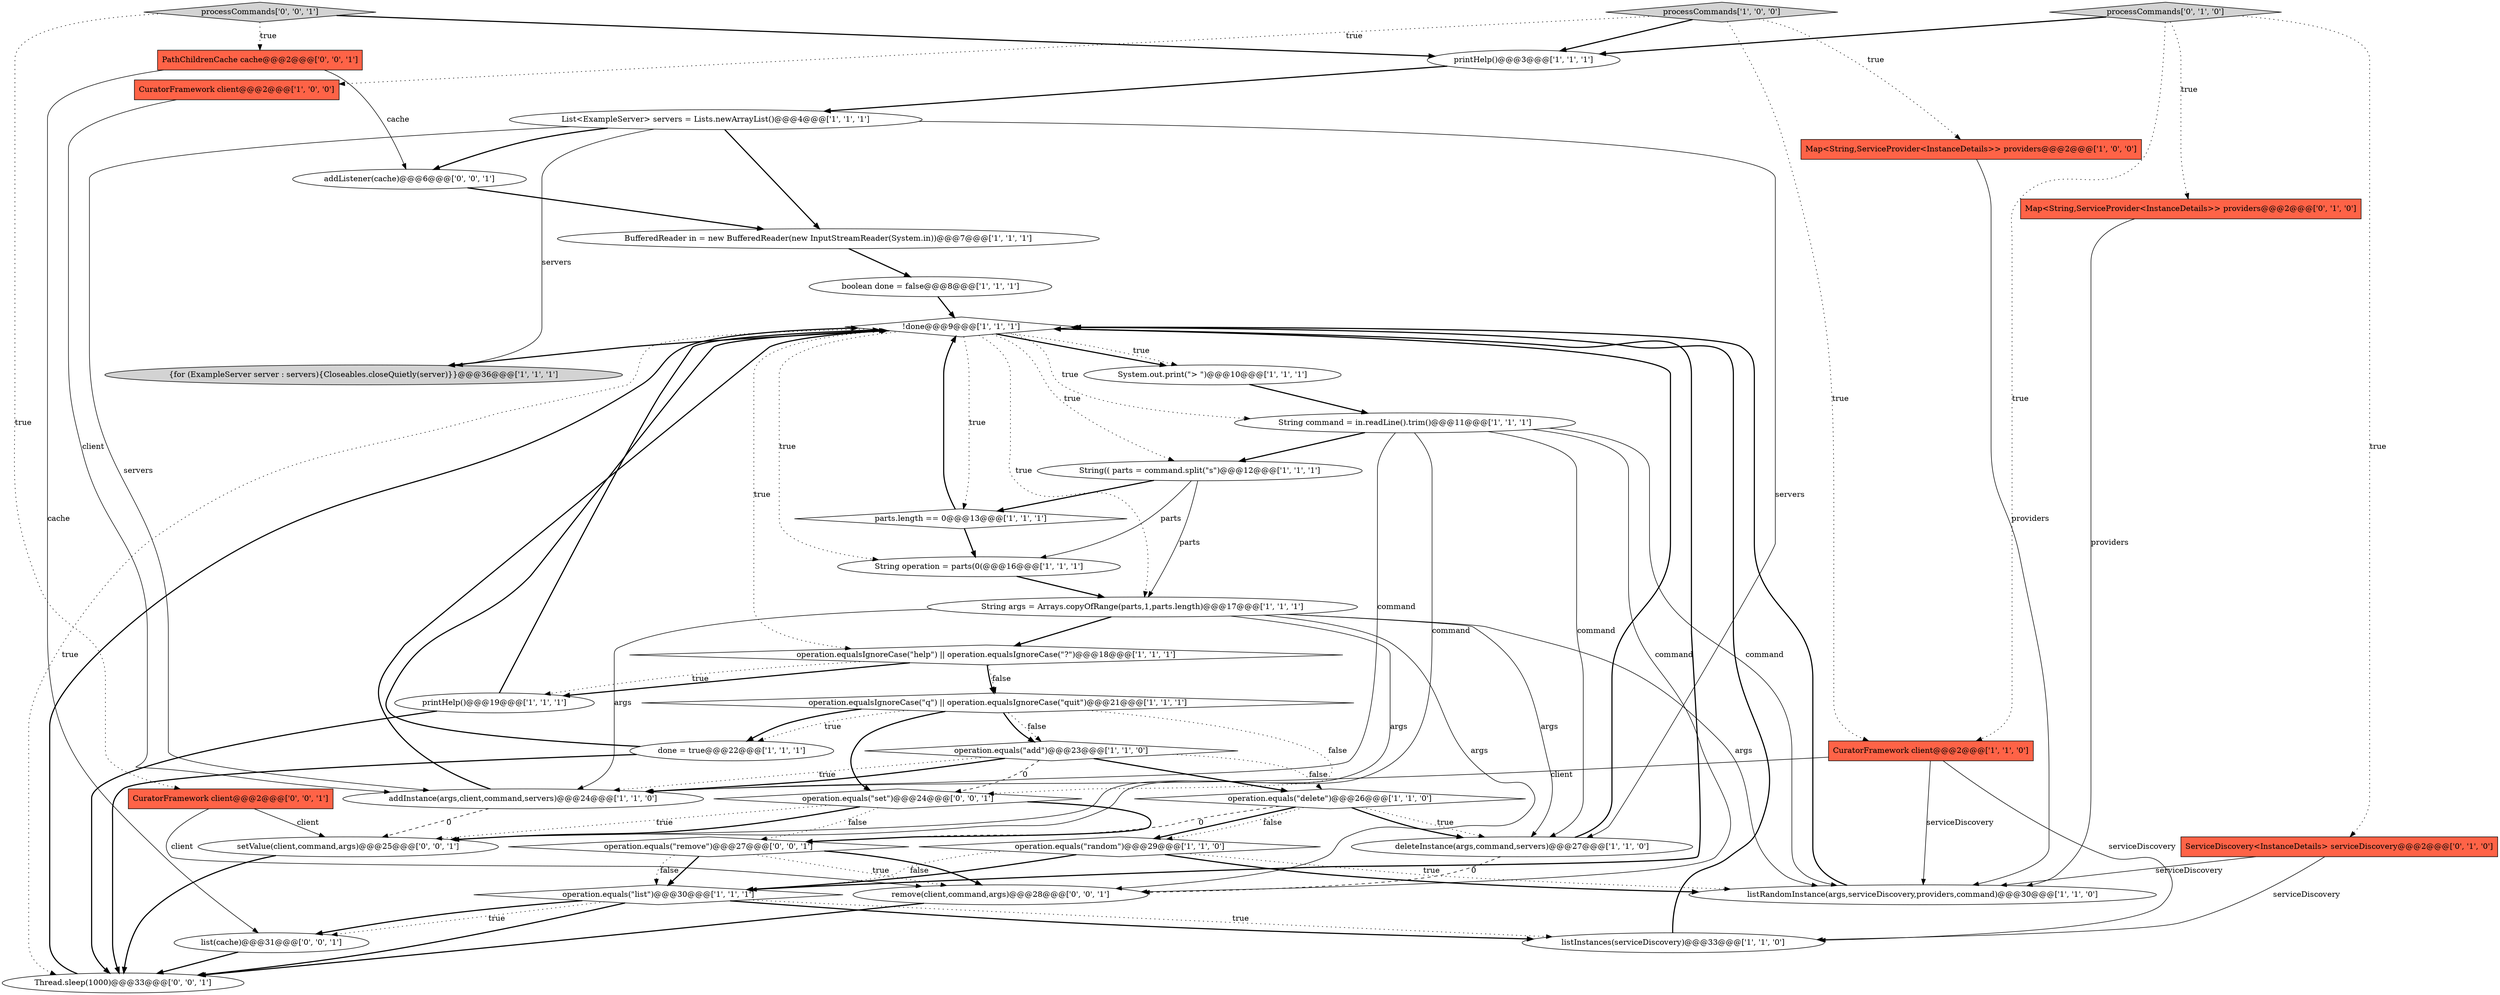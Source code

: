 digraph {
37 [style = filled, label = "PathChildrenCache cache@@@2@@@['0', '0', '1']", fillcolor = tomato, shape = box image = "AAA0AAABBB3BBB"];
10 [style = filled, label = "operation.equalsIgnoreCase(\"q\") || operation.equalsIgnoreCase(\"quit\")@@@21@@@['1', '1', '1']", fillcolor = white, shape = diamond image = "AAA0AAABBB1BBB"];
25 [style = filled, label = "List<ExampleServer> servers = Lists.newArrayList()@@@4@@@['1', '1', '1']", fillcolor = white, shape = ellipse image = "AAA0AAABBB1BBB"];
3 [style = filled, label = "CuratorFramework client@@@2@@@['1', '0', '0']", fillcolor = tomato, shape = box image = "AAA0AAABBB1BBB"];
1 [style = filled, label = "!done@@@9@@@['1', '1', '1']", fillcolor = white, shape = diamond image = "AAA0AAABBB1BBB"];
7 [style = filled, label = "addInstance(args,client,command,servers)@@@24@@@['1', '1', '0']", fillcolor = white, shape = ellipse image = "AAA0AAABBB1BBB"];
36 [style = filled, label = "addListener(cache)@@@6@@@['0', '0', '1']", fillcolor = white, shape = ellipse image = "AAA0AAABBB3BBB"];
18 [style = filled, label = "Map<String,ServiceProvider<InstanceDetails>> providers@@@2@@@['1', '0', '0']", fillcolor = tomato, shape = box image = "AAA0AAABBB1BBB"];
35 [style = filled, label = "remove(client,command,args)@@@28@@@['0', '0', '1']", fillcolor = white, shape = ellipse image = "AAA0AAABBB3BBB"];
24 [style = filled, label = "listInstances(serviceDiscovery)@@@33@@@['1', '1', '0']", fillcolor = white, shape = ellipse image = "AAA0AAABBB1BBB"];
6 [style = filled, label = "operation.equals(\"add\")@@@23@@@['1', '1', '0']", fillcolor = white, shape = diamond image = "AAA0AAABBB1BBB"];
33 [style = filled, label = "setValue(client,command,args)@@@25@@@['0', '0', '1']", fillcolor = white, shape = ellipse image = "AAA0AAABBB3BBB"];
34 [style = filled, label = "operation.equals(\"set\")@@@24@@@['0', '0', '1']", fillcolor = white, shape = diamond image = "AAA0AAABBB3BBB"];
14 [style = filled, label = "String operation = parts(0(@@@16@@@['1', '1', '1']", fillcolor = white, shape = ellipse image = "AAA0AAABBB1BBB"];
30 [style = filled, label = "ServiceDiscovery<InstanceDetails> serviceDiscovery@@@2@@@['0', '1', '0']", fillcolor = tomato, shape = box image = "AAA0AAABBB2BBB"];
15 [style = filled, label = "deleteInstance(args,command,servers)@@@27@@@['1', '1', '0']", fillcolor = white, shape = ellipse image = "AAA0AAABBB1BBB"];
2 [style = filled, label = "boolean done = false@@@8@@@['1', '1', '1']", fillcolor = white, shape = ellipse image = "AAA0AAABBB1BBB"];
12 [style = filled, label = "String command = in.readLine().trim()@@@11@@@['1', '1', '1']", fillcolor = white, shape = ellipse image = "AAA0AAABBB1BBB"];
11 [style = filled, label = "String args = Arrays.copyOfRange(parts,1,parts.length)@@@17@@@['1', '1', '1']", fillcolor = white, shape = ellipse image = "AAA0AAABBB1BBB"];
9 [style = filled, label = "printHelp()@@@3@@@['1', '1', '1']", fillcolor = white, shape = ellipse image = "AAA0AAABBB1BBB"];
21 [style = filled, label = "BufferedReader in = new BufferedReader(new InputStreamReader(System.in))@@@7@@@['1', '1', '1']", fillcolor = white, shape = ellipse image = "AAA0AAABBB1BBB"];
22 [style = filled, label = "operation.equalsIgnoreCase(\"help\") || operation.equalsIgnoreCase(\"?\")@@@18@@@['1', '1', '1']", fillcolor = white, shape = diamond image = "AAA0AAABBB1BBB"];
38 [style = filled, label = "list(cache)@@@31@@@['0', '0', '1']", fillcolor = white, shape = ellipse image = "AAA0AAABBB3BBB"];
32 [style = filled, label = "CuratorFramework client@@@2@@@['0', '0', '1']", fillcolor = tomato, shape = box image = "AAA0AAABBB3BBB"];
16 [style = filled, label = "System.out.print(\"> \")@@@10@@@['1', '1', '1']", fillcolor = white, shape = ellipse image = "AAA0AAABBB1BBB"];
20 [style = filled, label = "{for (ExampleServer server : servers){Closeables.closeQuietly(server)}}@@@36@@@['1', '1', '1']", fillcolor = lightgray, shape = ellipse image = "AAA0AAABBB1BBB"];
26 [style = filled, label = "printHelp()@@@19@@@['1', '1', '1']", fillcolor = white, shape = ellipse image = "AAA0AAABBB1BBB"];
31 [style = filled, label = "operation.equals(\"remove\")@@@27@@@['0', '0', '1']", fillcolor = white, shape = diamond image = "AAA0AAABBB3BBB"];
5 [style = filled, label = "parts.length == 0@@@13@@@['1', '1', '1']", fillcolor = white, shape = diamond image = "AAA0AAABBB1BBB"];
8 [style = filled, label = "done = true@@@22@@@['1', '1', '1']", fillcolor = white, shape = ellipse image = "AAA0AAABBB1BBB"];
4 [style = filled, label = "listRandomInstance(args,serviceDiscovery,providers,command)@@@30@@@['1', '1', '0']", fillcolor = white, shape = ellipse image = "AAA0AAABBB1BBB"];
23 [style = filled, label = "processCommands['1', '0', '0']", fillcolor = lightgray, shape = diamond image = "AAA0AAABBB1BBB"];
0 [style = filled, label = "operation.equals(\"random\")@@@29@@@['1', '1', '0']", fillcolor = white, shape = diamond image = "AAA0AAABBB1BBB"];
28 [style = filled, label = "Map<String,ServiceProvider<InstanceDetails>> providers@@@2@@@['0', '1', '0']", fillcolor = tomato, shape = box image = "AAA0AAABBB2BBB"];
29 [style = filled, label = "processCommands['0', '1', '0']", fillcolor = lightgray, shape = diamond image = "AAA0AAABBB2BBB"];
40 [style = filled, label = "Thread.sleep(1000)@@@33@@@['0', '0', '1']", fillcolor = white, shape = ellipse image = "AAA0AAABBB3BBB"];
39 [style = filled, label = "processCommands['0', '0', '1']", fillcolor = lightgray, shape = diamond image = "AAA0AAABBB3BBB"];
13 [style = filled, label = "operation.equals(\"list\")@@@30@@@['1', '1', '1']", fillcolor = white, shape = diamond image = "AAA0AAABBB1BBB"];
17 [style = filled, label = "String(( parts = command.split(\"\s\")@@@12@@@['1', '1', '1']", fillcolor = white, shape = ellipse image = "AAA0AAABBB1BBB"];
19 [style = filled, label = "CuratorFramework client@@@2@@@['1', '1', '0']", fillcolor = tomato, shape = box image = "AAA0AAABBB1BBB"];
27 [style = filled, label = "operation.equals(\"delete\")@@@26@@@['1', '1', '0']", fillcolor = white, shape = diamond image = "AAA0AAABBB1BBB"];
32->33 [style = solid, label="client"];
13->24 [style = dotted, label="true"];
10->8 [style = dotted, label="true"];
18->4 [style = solid, label="providers"];
3->7 [style = solid, label="client"];
0->13 [style = bold, label=""];
37->38 [style = solid, label="cache"];
39->9 [style = bold, label=""];
11->33 [style = solid, label="args"];
1->20 [style = bold, label=""];
12->35 [style = solid, label="command"];
26->40 [style = bold, label=""];
6->34 [style = dashed, label="0"];
27->15 [style = dotted, label="true"];
8->40 [style = bold, label=""];
27->15 [style = bold, label=""];
13->1 [style = bold, label=""];
21->2 [style = bold, label=""];
8->1 [style = bold, label=""];
31->35 [style = bold, label=""];
10->8 [style = bold, label=""];
23->18 [style = dotted, label="true"];
11->7 [style = solid, label="args"];
1->12 [style = dotted, label="true"];
14->11 [style = bold, label=""];
25->21 [style = bold, label=""];
17->5 [style = bold, label=""];
7->1 [style = bold, label=""];
27->0 [style = bold, label=""];
11->4 [style = solid, label="args"];
25->36 [style = bold, label=""];
26->1 [style = bold, label=""];
1->22 [style = dotted, label="true"];
34->33 [style = bold, label=""];
28->4 [style = solid, label="providers"];
34->31 [style = bold, label=""];
30->4 [style = solid, label="serviceDiscovery"];
13->40 [style = bold, label=""];
11->35 [style = solid, label="args"];
23->19 [style = dotted, label="true"];
1->40 [style = dotted, label="true"];
17->14 [style = solid, label="parts"];
5->1 [style = bold, label=""];
35->40 [style = bold, label=""];
19->24 [style = solid, label="serviceDiscovery"];
10->34 [style = bold, label=""];
1->16 [style = bold, label=""];
23->3 [style = dotted, label="true"];
6->7 [style = dotted, label="true"];
11->15 [style = solid, label="args"];
32->35 [style = solid, label="client"];
37->36 [style = solid, label="cache"];
0->13 [style = dotted, label="false"];
6->7 [style = bold, label=""];
29->19 [style = dotted, label="true"];
6->27 [style = dotted, label="false"];
22->26 [style = bold, label=""];
10->6 [style = dotted, label="false"];
34->31 [style = dotted, label="false"];
13->24 [style = bold, label=""];
1->17 [style = dotted, label="true"];
31->35 [style = dotted, label="true"];
2->1 [style = bold, label=""];
31->13 [style = bold, label=""];
0->4 [style = dotted, label="true"];
12->17 [style = bold, label=""];
12->15 [style = solid, label="command"];
13->38 [style = dotted, label="true"];
25->20 [style = solid, label="servers"];
27->31 [style = dashed, label="0"];
10->6 [style = bold, label=""];
15->35 [style = dashed, label="0"];
6->27 [style = bold, label=""];
39->37 [style = dotted, label="true"];
29->28 [style = dotted, label="true"];
12->4 [style = solid, label="command"];
22->26 [style = dotted, label="true"];
34->33 [style = dotted, label="true"];
22->10 [style = bold, label=""];
11->22 [style = bold, label=""];
4->1 [style = bold, label=""];
1->16 [style = dotted, label="true"];
24->1 [style = bold, label=""];
38->40 [style = bold, label=""];
19->4 [style = solid, label="serviceDiscovery"];
15->1 [style = bold, label=""];
25->15 [style = solid, label="servers"];
17->11 [style = solid, label="parts"];
25->7 [style = solid, label="servers"];
1->11 [style = dotted, label="true"];
29->9 [style = bold, label=""];
27->0 [style = dotted, label="false"];
30->24 [style = solid, label="serviceDiscovery"];
1->14 [style = dotted, label="true"];
5->14 [style = bold, label=""];
36->21 [style = bold, label=""];
40->1 [style = bold, label=""];
19->7 [style = solid, label="client"];
33->40 [style = bold, label=""];
39->32 [style = dotted, label="true"];
0->4 [style = bold, label=""];
31->13 [style = dotted, label="false"];
9->25 [style = bold, label=""];
12->7 [style = solid, label="command"];
29->30 [style = dotted, label="true"];
12->33 [style = solid, label="command"];
22->10 [style = dotted, label="false"];
13->38 [style = bold, label=""];
7->33 [style = dashed, label="0"];
23->9 [style = bold, label=""];
10->34 [style = dotted, label="false"];
16->12 [style = bold, label=""];
1->5 [style = dotted, label="true"];
}
